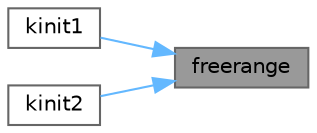 digraph "freerange"
{
 // LATEX_PDF_SIZE
  bgcolor="transparent";
  edge [fontname=Helvetica,fontsize=10,labelfontname=Helvetica,labelfontsize=10];
  node [fontname=Helvetica,fontsize=10,shape=box,height=0.2,width=0.4];
  rankdir="RL";
  Node1 [id="Node000001",label="freerange",height=0.2,width=0.4,color="gray40", fillcolor="grey60", style="filled", fontcolor="black",tooltip=" "];
  Node1 -> Node2 [id="edge1_Node000001_Node000002",dir="back",color="steelblue1",style="solid",tooltip=" "];
  Node2 [id="Node000002",label="kinit1",height=0.2,width=0.4,color="grey40", fillcolor="white", style="filled",URL="$d4/def/kalloc_8c.html#a596c07f040e83fd8ea1857f36ffab4fb",tooltip=" "];
  Node1 -> Node3 [id="edge2_Node000001_Node000003",dir="back",color="steelblue1",style="solid",tooltip=" "];
  Node3 [id="Node000003",label="kinit2",height=0.2,width=0.4,color="grey40", fillcolor="white", style="filled",URL="$d4/def/kalloc_8c.html#a8efe9094969255a41fbdaaee820bd478",tooltip=" "];
}
